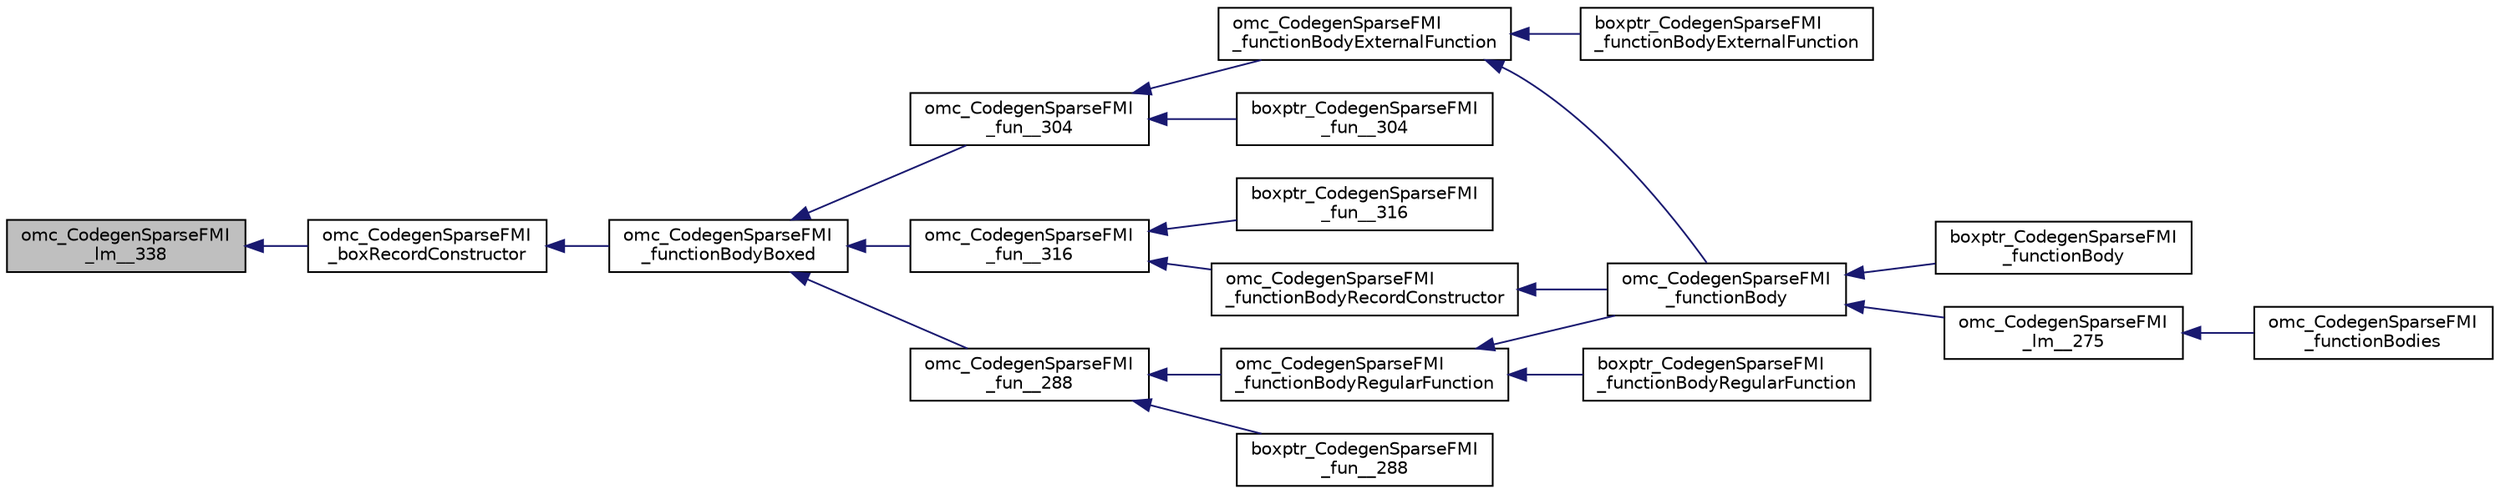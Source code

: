 digraph "omc_CodegenSparseFMI_lm__338"
{
  edge [fontname="Helvetica",fontsize="10",labelfontname="Helvetica",labelfontsize="10"];
  node [fontname="Helvetica",fontsize="10",shape=record];
  rankdir="LR";
  Node188683 [label="omc_CodegenSparseFMI\l_lm__338",height=0.2,width=0.4,color="black", fillcolor="grey75", style="filled", fontcolor="black"];
  Node188683 -> Node188684 [dir="back",color="midnightblue",fontsize="10",style="solid",fontname="Helvetica"];
  Node188684 [label="omc_CodegenSparseFMI\l_boxRecordConstructor",height=0.2,width=0.4,color="black", fillcolor="white", style="filled",URL="$da/d88/_codegen_sparse_f_m_i_8h.html#a7053c4f8d9d5a86733dc8f2309871ece"];
  Node188684 -> Node188685 [dir="back",color="midnightblue",fontsize="10",style="solid",fontname="Helvetica"];
  Node188685 [label="omc_CodegenSparseFMI\l_functionBodyBoxed",height=0.2,width=0.4,color="black", fillcolor="white", style="filled",URL="$da/d88/_codegen_sparse_f_m_i_8h.html#afbaadfd58af896378134f527670f9d4f"];
  Node188685 -> Node188686 [dir="back",color="midnightblue",fontsize="10",style="solid",fontname="Helvetica"];
  Node188686 [label="omc_CodegenSparseFMI\l_fun__316",height=0.2,width=0.4,color="black", fillcolor="white", style="filled",URL="$d1/d2e/_codegen_sparse_f_m_i_8c.html#a738026f16afd6f8b3c8268d92b370f72"];
  Node188686 -> Node188687 [dir="back",color="midnightblue",fontsize="10",style="solid",fontname="Helvetica"];
  Node188687 [label="omc_CodegenSparseFMI\l_functionBodyRecordConstructor",height=0.2,width=0.4,color="black", fillcolor="white", style="filled",URL="$da/d88/_codegen_sparse_f_m_i_8h.html#adb3b00f50a6550029818d99a604fe774"];
  Node188687 -> Node188688 [dir="back",color="midnightblue",fontsize="10",style="solid",fontname="Helvetica"];
  Node188688 [label="omc_CodegenSparseFMI\l_functionBody",height=0.2,width=0.4,color="black", fillcolor="white", style="filled",URL="$da/d88/_codegen_sparse_f_m_i_8h.html#a8326dd08d50f77b343a0b1e9fdee90d6"];
  Node188688 -> Node188689 [dir="back",color="midnightblue",fontsize="10",style="solid",fontname="Helvetica"];
  Node188689 [label="boxptr_CodegenSparseFMI\l_functionBody",height=0.2,width=0.4,color="black", fillcolor="white", style="filled",URL="$da/d88/_codegen_sparse_f_m_i_8h.html#a1450c37977ff46f0a318f1740d46b3a2"];
  Node188688 -> Node188690 [dir="back",color="midnightblue",fontsize="10",style="solid",fontname="Helvetica"];
  Node188690 [label="omc_CodegenSparseFMI\l_lm__275",height=0.2,width=0.4,color="black", fillcolor="white", style="filled",URL="$d1/d2e/_codegen_sparse_f_m_i_8c.html#afa6f1fb10983410b266344362bafabb7"];
  Node188690 -> Node188691 [dir="back",color="midnightblue",fontsize="10",style="solid",fontname="Helvetica"];
  Node188691 [label="omc_CodegenSparseFMI\l_functionBodies",height=0.2,width=0.4,color="black", fillcolor="white", style="filled",URL="$da/d88/_codegen_sparse_f_m_i_8h.html#ad5d463f801d993e3be31d7c8963771af"];
  Node188686 -> Node188692 [dir="back",color="midnightblue",fontsize="10",style="solid",fontname="Helvetica"];
  Node188692 [label="boxptr_CodegenSparseFMI\l_fun__316",height=0.2,width=0.4,color="black", fillcolor="white", style="filled",URL="$d1/d2e/_codegen_sparse_f_m_i_8c.html#aeddda500cef7cab44010ce995176980d"];
  Node188685 -> Node188693 [dir="back",color="midnightblue",fontsize="10",style="solid",fontname="Helvetica"];
  Node188693 [label="omc_CodegenSparseFMI\l_fun__304",height=0.2,width=0.4,color="black", fillcolor="white", style="filled",URL="$d1/d2e/_codegen_sparse_f_m_i_8c.html#a57330f93f4e1247ce7fda203c8171622"];
  Node188693 -> Node188694 [dir="back",color="midnightblue",fontsize="10",style="solid",fontname="Helvetica"];
  Node188694 [label="omc_CodegenSparseFMI\l_functionBodyExternalFunction",height=0.2,width=0.4,color="black", fillcolor="white", style="filled",URL="$da/d88/_codegen_sparse_f_m_i_8h.html#a5e09b2cb18858511d73890a0bf42cb90"];
  Node188694 -> Node188695 [dir="back",color="midnightblue",fontsize="10",style="solid",fontname="Helvetica"];
  Node188695 [label="boxptr_CodegenSparseFMI\l_functionBodyExternalFunction",height=0.2,width=0.4,color="black", fillcolor="white", style="filled",URL="$da/d88/_codegen_sparse_f_m_i_8h.html#ab8402f23f28f71b20296d942781c5102"];
  Node188694 -> Node188688 [dir="back",color="midnightblue",fontsize="10",style="solid",fontname="Helvetica"];
  Node188693 -> Node188696 [dir="back",color="midnightblue",fontsize="10",style="solid",fontname="Helvetica"];
  Node188696 [label="boxptr_CodegenSparseFMI\l_fun__304",height=0.2,width=0.4,color="black", fillcolor="white", style="filled",URL="$d1/d2e/_codegen_sparse_f_m_i_8c.html#a970f81b9a93864579b5b583b989ed349"];
  Node188685 -> Node188697 [dir="back",color="midnightblue",fontsize="10",style="solid",fontname="Helvetica"];
  Node188697 [label="omc_CodegenSparseFMI\l_fun__288",height=0.2,width=0.4,color="black", fillcolor="white", style="filled",URL="$d1/d2e/_codegen_sparse_f_m_i_8c.html#a9cfea806da7b4a34bf369d04777f7af5"];
  Node188697 -> Node188698 [dir="back",color="midnightblue",fontsize="10",style="solid",fontname="Helvetica"];
  Node188698 [label="omc_CodegenSparseFMI\l_functionBodyRegularFunction",height=0.2,width=0.4,color="black", fillcolor="white", style="filled",URL="$da/d88/_codegen_sparse_f_m_i_8h.html#a35f588d60d8560ad7c541738fc9bc5d0"];
  Node188698 -> Node188699 [dir="back",color="midnightblue",fontsize="10",style="solid",fontname="Helvetica"];
  Node188699 [label="boxptr_CodegenSparseFMI\l_functionBodyRegularFunction",height=0.2,width=0.4,color="black", fillcolor="white", style="filled",URL="$da/d88/_codegen_sparse_f_m_i_8h.html#ad0cd59d6ca1bf8ab02b015f235daadf1"];
  Node188698 -> Node188688 [dir="back",color="midnightblue",fontsize="10",style="solid",fontname="Helvetica"];
  Node188697 -> Node188700 [dir="back",color="midnightblue",fontsize="10",style="solid",fontname="Helvetica"];
  Node188700 [label="boxptr_CodegenSparseFMI\l_fun__288",height=0.2,width=0.4,color="black", fillcolor="white", style="filled",URL="$d1/d2e/_codegen_sparse_f_m_i_8c.html#acb16fb84259b84775f4e210290c73e46"];
}
